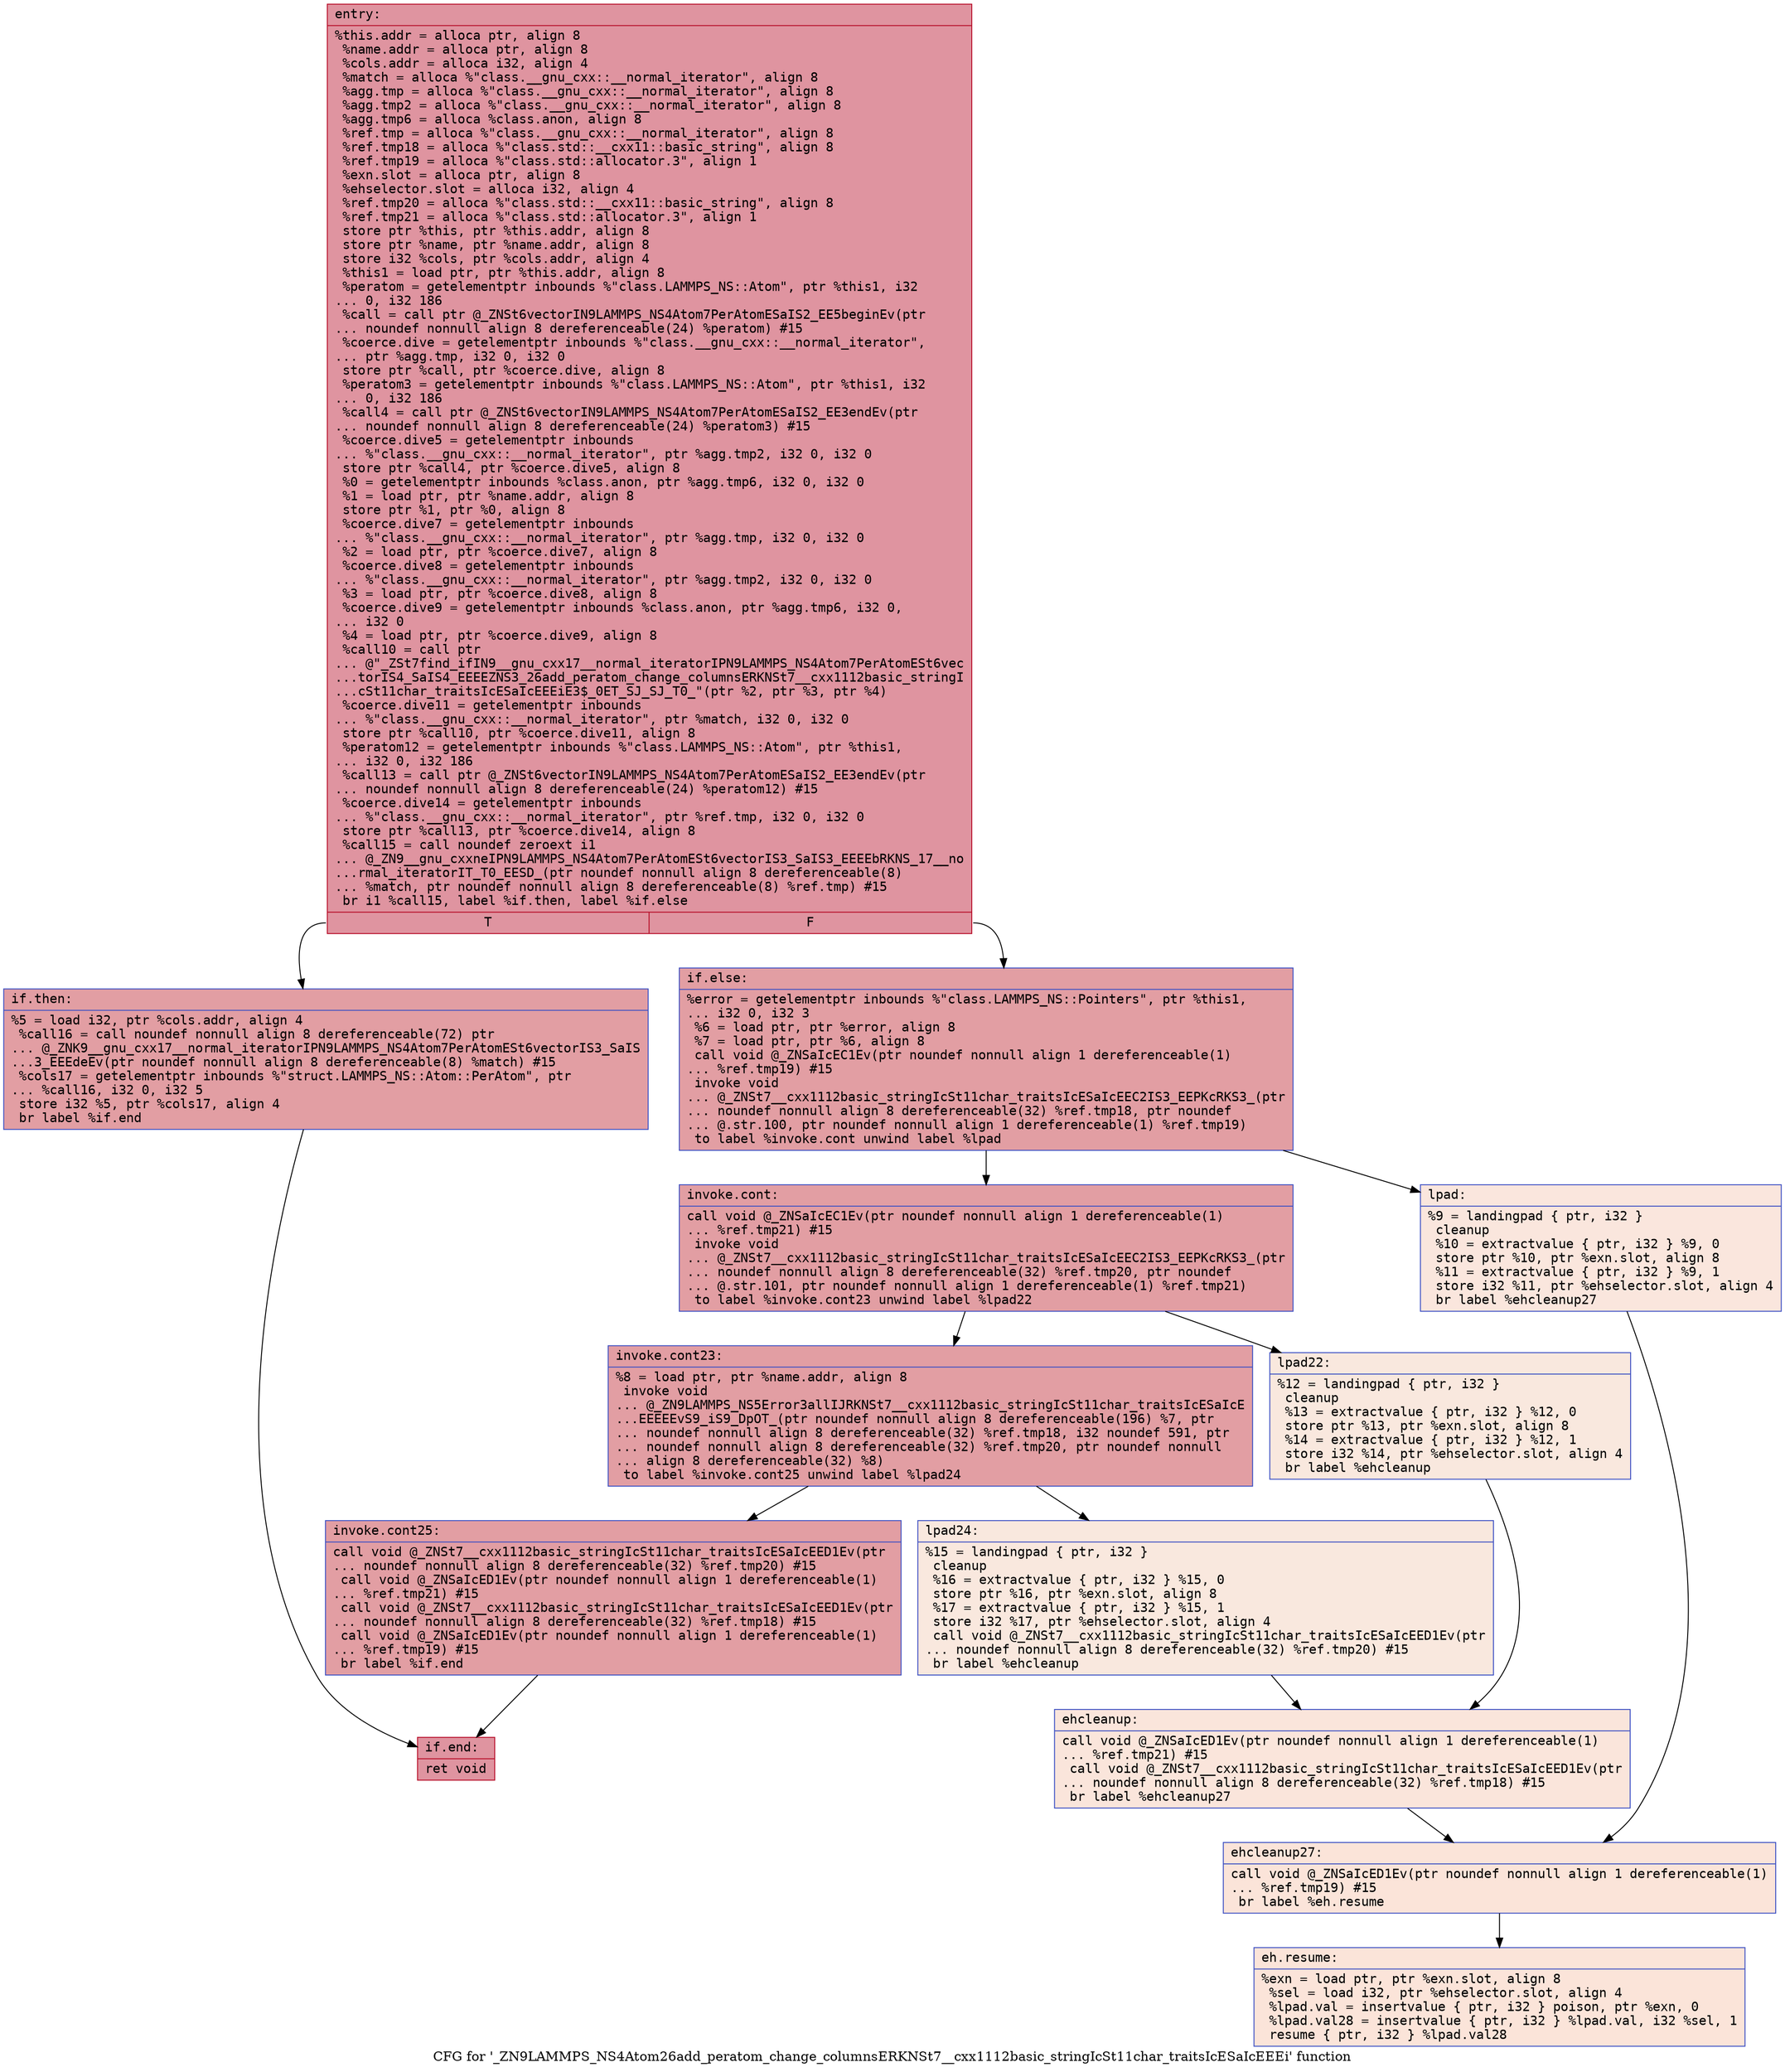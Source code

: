 digraph "CFG for '_ZN9LAMMPS_NS4Atom26add_peratom_change_columnsERKNSt7__cxx1112basic_stringIcSt11char_traitsIcESaIcEEEi' function" {
	label="CFG for '_ZN9LAMMPS_NS4Atom26add_peratom_change_columnsERKNSt7__cxx1112basic_stringIcSt11char_traitsIcESaIcEEEi' function";

	Node0x55aea8dc4b70 [shape=record,color="#b70d28ff", style=filled, fillcolor="#b70d2870" fontname="Courier",label="{entry:\l|  %this.addr = alloca ptr, align 8\l  %name.addr = alloca ptr, align 8\l  %cols.addr = alloca i32, align 4\l  %match = alloca %\"class.__gnu_cxx::__normal_iterator\", align 8\l  %agg.tmp = alloca %\"class.__gnu_cxx::__normal_iterator\", align 8\l  %agg.tmp2 = alloca %\"class.__gnu_cxx::__normal_iterator\", align 8\l  %agg.tmp6 = alloca %class.anon, align 8\l  %ref.tmp = alloca %\"class.__gnu_cxx::__normal_iterator\", align 8\l  %ref.tmp18 = alloca %\"class.std::__cxx11::basic_string\", align 8\l  %ref.tmp19 = alloca %\"class.std::allocator.3\", align 1\l  %exn.slot = alloca ptr, align 8\l  %ehselector.slot = alloca i32, align 4\l  %ref.tmp20 = alloca %\"class.std::__cxx11::basic_string\", align 8\l  %ref.tmp21 = alloca %\"class.std::allocator.3\", align 1\l  store ptr %this, ptr %this.addr, align 8\l  store ptr %name, ptr %name.addr, align 8\l  store i32 %cols, ptr %cols.addr, align 4\l  %this1 = load ptr, ptr %this.addr, align 8\l  %peratom = getelementptr inbounds %\"class.LAMMPS_NS::Atom\", ptr %this1, i32\l... 0, i32 186\l  %call = call ptr @_ZNSt6vectorIN9LAMMPS_NS4Atom7PerAtomESaIS2_EE5beginEv(ptr\l... noundef nonnull align 8 dereferenceable(24) %peratom) #15\l  %coerce.dive = getelementptr inbounds %\"class.__gnu_cxx::__normal_iterator\",\l... ptr %agg.tmp, i32 0, i32 0\l  store ptr %call, ptr %coerce.dive, align 8\l  %peratom3 = getelementptr inbounds %\"class.LAMMPS_NS::Atom\", ptr %this1, i32\l... 0, i32 186\l  %call4 = call ptr @_ZNSt6vectorIN9LAMMPS_NS4Atom7PerAtomESaIS2_EE3endEv(ptr\l... noundef nonnull align 8 dereferenceable(24) %peratom3) #15\l  %coerce.dive5 = getelementptr inbounds\l... %\"class.__gnu_cxx::__normal_iterator\", ptr %agg.tmp2, i32 0, i32 0\l  store ptr %call4, ptr %coerce.dive5, align 8\l  %0 = getelementptr inbounds %class.anon, ptr %agg.tmp6, i32 0, i32 0\l  %1 = load ptr, ptr %name.addr, align 8\l  store ptr %1, ptr %0, align 8\l  %coerce.dive7 = getelementptr inbounds\l... %\"class.__gnu_cxx::__normal_iterator\", ptr %agg.tmp, i32 0, i32 0\l  %2 = load ptr, ptr %coerce.dive7, align 8\l  %coerce.dive8 = getelementptr inbounds\l... %\"class.__gnu_cxx::__normal_iterator\", ptr %agg.tmp2, i32 0, i32 0\l  %3 = load ptr, ptr %coerce.dive8, align 8\l  %coerce.dive9 = getelementptr inbounds %class.anon, ptr %agg.tmp6, i32 0,\l... i32 0\l  %4 = load ptr, ptr %coerce.dive9, align 8\l  %call10 = call ptr\l... @\"_ZSt7find_ifIN9__gnu_cxx17__normal_iteratorIPN9LAMMPS_NS4Atom7PerAtomESt6vec\l...torIS4_SaIS4_EEEEZNS3_26add_peratom_change_columnsERKNSt7__cxx1112basic_stringI\l...cSt11char_traitsIcESaIcEEEiE3$_0ET_SJ_SJ_T0_\"(ptr %2, ptr %3, ptr %4)\l  %coerce.dive11 = getelementptr inbounds\l... %\"class.__gnu_cxx::__normal_iterator\", ptr %match, i32 0, i32 0\l  store ptr %call10, ptr %coerce.dive11, align 8\l  %peratom12 = getelementptr inbounds %\"class.LAMMPS_NS::Atom\", ptr %this1,\l... i32 0, i32 186\l  %call13 = call ptr @_ZNSt6vectorIN9LAMMPS_NS4Atom7PerAtomESaIS2_EE3endEv(ptr\l... noundef nonnull align 8 dereferenceable(24) %peratom12) #15\l  %coerce.dive14 = getelementptr inbounds\l... %\"class.__gnu_cxx::__normal_iterator\", ptr %ref.tmp, i32 0, i32 0\l  store ptr %call13, ptr %coerce.dive14, align 8\l  %call15 = call noundef zeroext i1\l... @_ZN9__gnu_cxxneIPN9LAMMPS_NS4Atom7PerAtomESt6vectorIS3_SaIS3_EEEEbRKNS_17__no\l...rmal_iteratorIT_T0_EESD_(ptr noundef nonnull align 8 dereferenceable(8)\l... %match, ptr noundef nonnull align 8 dereferenceable(8) %ref.tmp) #15\l  br i1 %call15, label %if.then, label %if.else\l|{<s0>T|<s1>F}}"];
	Node0x55aea8dc4b70:s0 -> Node0x55aea8dc7550[tooltip="entry -> if.then\nProbability 50.00%" ];
	Node0x55aea8dc4b70:s1 -> Node0x55aea8dc7600[tooltip="entry -> if.else\nProbability 50.00%" ];
	Node0x55aea8dc7550 [shape=record,color="#3d50c3ff", style=filled, fillcolor="#be242e70" fontname="Courier",label="{if.then:\l|  %5 = load i32, ptr %cols.addr, align 4\l  %call16 = call noundef nonnull align 8 dereferenceable(72) ptr\l... @_ZNK9__gnu_cxx17__normal_iteratorIPN9LAMMPS_NS4Atom7PerAtomESt6vectorIS3_SaIS\l...3_EEEdeEv(ptr noundef nonnull align 8 dereferenceable(8) %match) #15\l  %cols17 = getelementptr inbounds %\"struct.LAMMPS_NS::Atom::PerAtom\", ptr\l... %call16, i32 0, i32 5\l  store i32 %5, ptr %cols17, align 4\l  br label %if.end\l}"];
	Node0x55aea8dc7550 -> Node0x55aea8dc7bf0[tooltip="if.then -> if.end\nProbability 100.00%" ];
	Node0x55aea8dc7600 [shape=record,color="#3d50c3ff", style=filled, fillcolor="#be242e70" fontname="Courier",label="{if.else:\l|  %error = getelementptr inbounds %\"class.LAMMPS_NS::Pointers\", ptr %this1,\l... i32 0, i32 3\l  %6 = load ptr, ptr %error, align 8\l  %7 = load ptr, ptr %6, align 8\l  call void @_ZNSaIcEC1Ev(ptr noundef nonnull align 1 dereferenceable(1)\l... %ref.tmp19) #15\l  invoke void\l... @_ZNSt7__cxx1112basic_stringIcSt11char_traitsIcESaIcEEC2IS3_EEPKcRKS3_(ptr\l... noundef nonnull align 8 dereferenceable(32) %ref.tmp18, ptr noundef\l... @.str.100, ptr noundef nonnull align 1 dereferenceable(1) %ref.tmp19)\l          to label %invoke.cont unwind label %lpad\l}"];
	Node0x55aea8dc7600 -> Node0x55aea8dc7fc0[tooltip="if.else -> invoke.cont\nProbability 100.00%" ];
	Node0x55aea8dc7600 -> Node0x55aea8dc8040[tooltip="if.else -> lpad\nProbability 0.00%" ];
	Node0x55aea8dc7fc0 [shape=record,color="#3d50c3ff", style=filled, fillcolor="#be242e70" fontname="Courier",label="{invoke.cont:\l|  call void @_ZNSaIcEC1Ev(ptr noundef nonnull align 1 dereferenceable(1)\l... %ref.tmp21) #15\l  invoke void\l... @_ZNSt7__cxx1112basic_stringIcSt11char_traitsIcESaIcEEC2IS3_EEPKcRKS3_(ptr\l... noundef nonnull align 8 dereferenceable(32) %ref.tmp20, ptr noundef\l... @.str.101, ptr noundef nonnull align 1 dereferenceable(1) %ref.tmp21)\l          to label %invoke.cont23 unwind label %lpad22\l}"];
	Node0x55aea8dc7fc0 -> Node0x55aea8dc83c0[tooltip="invoke.cont -> invoke.cont23\nProbability 100.00%" ];
	Node0x55aea8dc7fc0 -> Node0x55aea8dc8410[tooltip="invoke.cont -> lpad22\nProbability 0.00%" ];
	Node0x55aea8dc83c0 [shape=record,color="#3d50c3ff", style=filled, fillcolor="#be242e70" fontname="Courier",label="{invoke.cont23:\l|  %8 = load ptr, ptr %name.addr, align 8\l  invoke void\l... @_ZN9LAMMPS_NS5Error3allIJRKNSt7__cxx1112basic_stringIcSt11char_traitsIcESaIcE\l...EEEEEvS9_iS9_DpOT_(ptr noundef nonnull align 8 dereferenceable(196) %7, ptr\l... noundef nonnull align 8 dereferenceable(32) %ref.tmp18, i32 noundef 591, ptr\l... noundef nonnull align 8 dereferenceable(32) %ref.tmp20, ptr noundef nonnull\l... align 8 dereferenceable(32) %8)\l          to label %invoke.cont25 unwind label %lpad24\l}"];
	Node0x55aea8dc83c0 -> Node0x55aea8dc8370[tooltip="invoke.cont23 -> invoke.cont25\nProbability 100.00%" ];
	Node0x55aea8dc83c0 -> Node0x55aea8dc8820[tooltip="invoke.cont23 -> lpad24\nProbability 0.00%" ];
	Node0x55aea8dc8370 [shape=record,color="#3d50c3ff", style=filled, fillcolor="#be242e70" fontname="Courier",label="{invoke.cont25:\l|  call void @_ZNSt7__cxx1112basic_stringIcSt11char_traitsIcESaIcEED1Ev(ptr\l... noundef nonnull align 8 dereferenceable(32) %ref.tmp20) #15\l  call void @_ZNSaIcED1Ev(ptr noundef nonnull align 1 dereferenceable(1)\l... %ref.tmp21) #15\l  call void @_ZNSt7__cxx1112basic_stringIcSt11char_traitsIcESaIcEED1Ev(ptr\l... noundef nonnull align 8 dereferenceable(32) %ref.tmp18) #15\l  call void @_ZNSaIcED1Ev(ptr noundef nonnull align 1 dereferenceable(1)\l... %ref.tmp19) #15\l  br label %if.end\l}"];
	Node0x55aea8dc8370 -> Node0x55aea8dc7bf0[tooltip="invoke.cont25 -> if.end\nProbability 100.00%" ];
	Node0x55aea8dc8040 [shape=record,color="#3d50c3ff", style=filled, fillcolor="#f3c7b170" fontname="Courier",label="{lpad:\l|  %9 = landingpad \{ ptr, i32 \}\l          cleanup\l  %10 = extractvalue \{ ptr, i32 \} %9, 0\l  store ptr %10, ptr %exn.slot, align 8\l  %11 = extractvalue \{ ptr, i32 \} %9, 1\l  store i32 %11, ptr %ehselector.slot, align 4\l  br label %ehcleanup27\l}"];
	Node0x55aea8dc8040 -> Node0x55aea8dc92a0[tooltip="lpad -> ehcleanup27\nProbability 100.00%" ];
	Node0x55aea8dc8410 [shape=record,color="#3d50c3ff", style=filled, fillcolor="#f2cab570" fontname="Courier",label="{lpad22:\l|  %12 = landingpad \{ ptr, i32 \}\l          cleanup\l  %13 = extractvalue \{ ptr, i32 \} %12, 0\l  store ptr %13, ptr %exn.slot, align 8\l  %14 = extractvalue \{ ptr, i32 \} %12, 1\l  store i32 %14, ptr %ehselector.slot, align 4\l  br label %ehcleanup\l}"];
	Node0x55aea8dc8410 -> Node0x55aea8dc9610[tooltip="lpad22 -> ehcleanup\nProbability 100.00%" ];
	Node0x55aea8dc8820 [shape=record,color="#3d50c3ff", style=filled, fillcolor="#f2cab570" fontname="Courier",label="{lpad24:\l|  %15 = landingpad \{ ptr, i32 \}\l          cleanup\l  %16 = extractvalue \{ ptr, i32 \} %15, 0\l  store ptr %16, ptr %exn.slot, align 8\l  %17 = extractvalue \{ ptr, i32 \} %15, 1\l  store i32 %17, ptr %ehselector.slot, align 4\l  call void @_ZNSt7__cxx1112basic_stringIcSt11char_traitsIcESaIcEED1Ev(ptr\l... noundef nonnull align 8 dereferenceable(32) %ref.tmp20) #15\l  br label %ehcleanup\l}"];
	Node0x55aea8dc8820 -> Node0x55aea8dc9610[tooltip="lpad24 -> ehcleanup\nProbability 100.00%" ];
	Node0x55aea8dc9610 [shape=record,color="#3d50c3ff", style=filled, fillcolor="#f4c5ad70" fontname="Courier",label="{ehcleanup:\l|  call void @_ZNSaIcED1Ev(ptr noundef nonnull align 1 dereferenceable(1)\l... %ref.tmp21) #15\l  call void @_ZNSt7__cxx1112basic_stringIcSt11char_traitsIcESaIcEED1Ev(ptr\l... noundef nonnull align 8 dereferenceable(32) %ref.tmp18) #15\l  br label %ehcleanup27\l}"];
	Node0x55aea8dc9610 -> Node0x55aea8dc92a0[tooltip="ehcleanup -> ehcleanup27\nProbability 100.00%" ];
	Node0x55aea8dc92a0 [shape=record,color="#3d50c3ff", style=filled, fillcolor="#f5c1a970" fontname="Courier",label="{ehcleanup27:\l|  call void @_ZNSaIcED1Ev(ptr noundef nonnull align 1 dereferenceable(1)\l... %ref.tmp19) #15\l  br label %eh.resume\l}"];
	Node0x55aea8dc92a0 -> Node0x55aea8dc9f20[tooltip="ehcleanup27 -> eh.resume\nProbability 100.00%" ];
	Node0x55aea8dc7bf0 [shape=record,color="#b70d28ff", style=filled, fillcolor="#b70d2870" fontname="Courier",label="{if.end:\l|  ret void\l}"];
	Node0x55aea8dc9f20 [shape=record,color="#3d50c3ff", style=filled, fillcolor="#f5c1a970" fontname="Courier",label="{eh.resume:\l|  %exn = load ptr, ptr %exn.slot, align 8\l  %sel = load i32, ptr %ehselector.slot, align 4\l  %lpad.val = insertvalue \{ ptr, i32 \} poison, ptr %exn, 0\l  %lpad.val28 = insertvalue \{ ptr, i32 \} %lpad.val, i32 %sel, 1\l  resume \{ ptr, i32 \} %lpad.val28\l}"];
}
